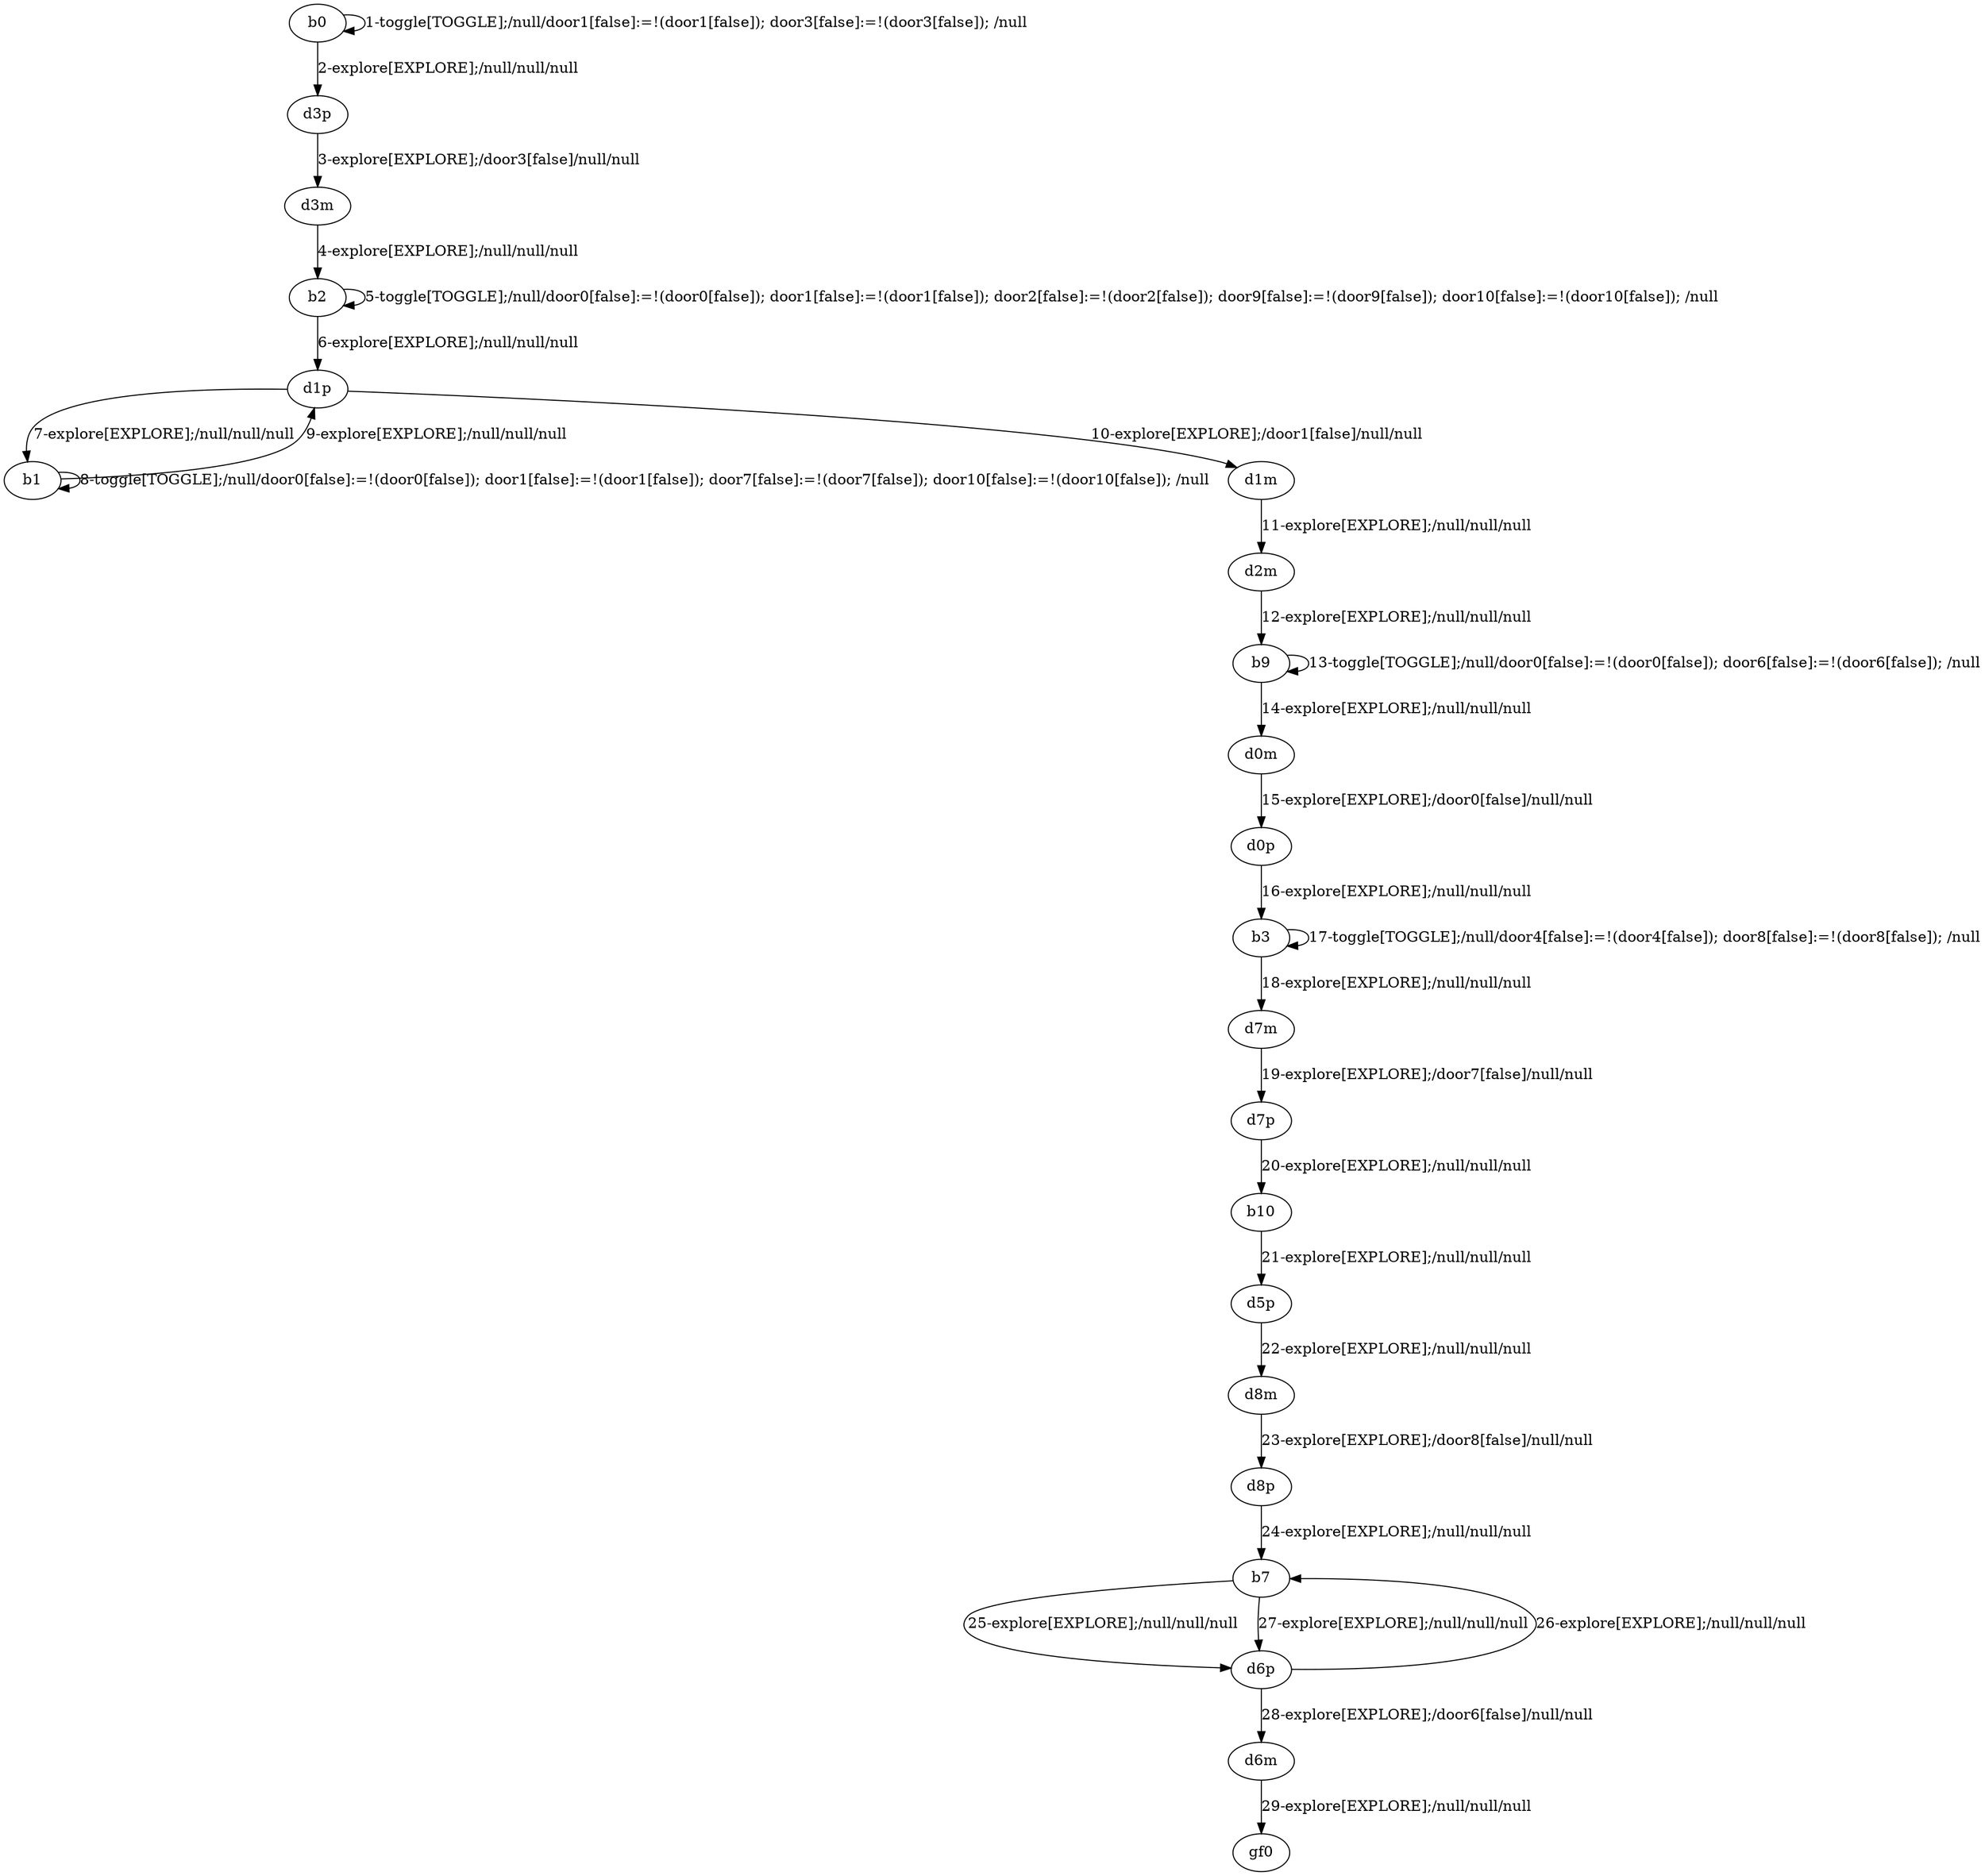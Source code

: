 digraph g {
"b0" -> "b0" [label = "1-toggle[TOGGLE];/null/door1[false]:=!(door1[false]); door3[false]:=!(door3[false]); /null"];
"b0" -> "d3p" [label = "2-explore[EXPLORE];/null/null/null"];
"d3p" -> "d3m" [label = "3-explore[EXPLORE];/door3[false]/null/null"];
"d3m" -> "b2" [label = "4-explore[EXPLORE];/null/null/null"];
"b2" -> "b2" [label = "5-toggle[TOGGLE];/null/door0[false]:=!(door0[false]); door1[false]:=!(door1[false]); door2[false]:=!(door2[false]); door9[false]:=!(door9[false]); door10[false]:=!(door10[false]); /null"];
"b2" -> "d1p" [label = "6-explore[EXPLORE];/null/null/null"];
"d1p" -> "b1" [label = "7-explore[EXPLORE];/null/null/null"];
"b1" -> "b1" [label = "8-toggle[TOGGLE];/null/door0[false]:=!(door0[false]); door1[false]:=!(door1[false]); door7[false]:=!(door7[false]); door10[false]:=!(door10[false]); /null"];
"b1" -> "d1p" [label = "9-explore[EXPLORE];/null/null/null"];
"d1p" -> "d1m" [label = "10-explore[EXPLORE];/door1[false]/null/null"];
"d1m" -> "d2m" [label = "11-explore[EXPLORE];/null/null/null"];
"d2m" -> "b9" [label = "12-explore[EXPLORE];/null/null/null"];
"b9" -> "b9" [label = "13-toggle[TOGGLE];/null/door0[false]:=!(door0[false]); door6[false]:=!(door6[false]); /null"];
"b9" -> "d0m" [label = "14-explore[EXPLORE];/null/null/null"];
"d0m" -> "d0p" [label = "15-explore[EXPLORE];/door0[false]/null/null"];
"d0p" -> "b3" [label = "16-explore[EXPLORE];/null/null/null"];
"b3" -> "b3" [label = "17-toggle[TOGGLE];/null/door4[false]:=!(door4[false]); door8[false]:=!(door8[false]); /null"];
"b3" -> "d7m" [label = "18-explore[EXPLORE];/null/null/null"];
"d7m" -> "d7p" [label = "19-explore[EXPLORE];/door7[false]/null/null"];
"d7p" -> "b10" [label = "20-explore[EXPLORE];/null/null/null"];
"b10" -> "d5p" [label = "21-explore[EXPLORE];/null/null/null"];
"d5p" -> "d8m" [label = "22-explore[EXPLORE];/null/null/null"];
"d8m" -> "d8p" [label = "23-explore[EXPLORE];/door8[false]/null/null"];
"d8p" -> "b7" [label = "24-explore[EXPLORE];/null/null/null"];
"b7" -> "d6p" [label = "25-explore[EXPLORE];/null/null/null"];
"d6p" -> "b7" [label = "26-explore[EXPLORE];/null/null/null"];
"b7" -> "d6p" [label = "27-explore[EXPLORE];/null/null/null"];
"d6p" -> "d6m" [label = "28-explore[EXPLORE];/door6[false]/null/null"];
"d6m" -> "gf0" [label = "29-explore[EXPLORE];/null/null/null"];
}